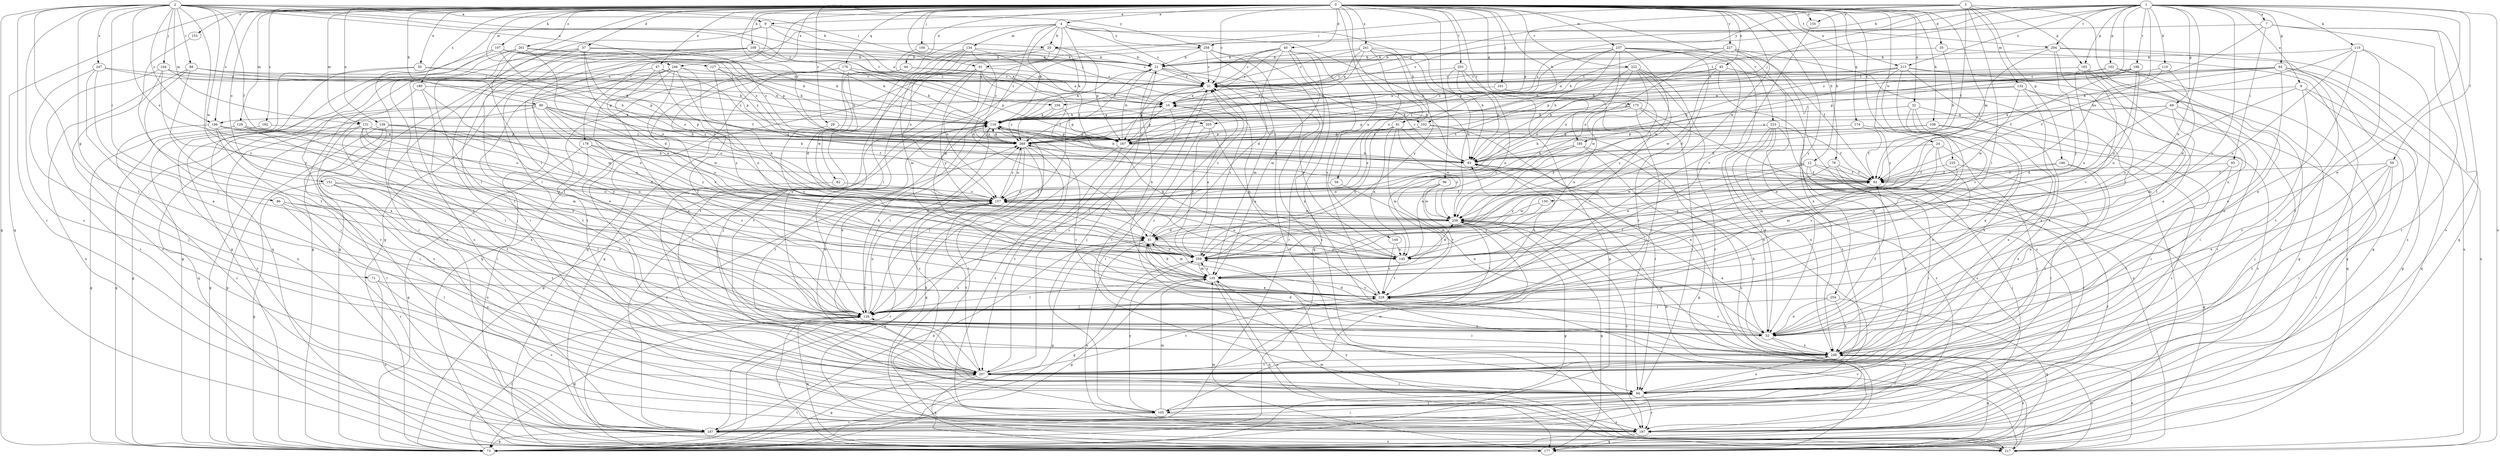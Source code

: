strict digraph  {
0;
1;
2;
3;
4;
7;
8;
9;
10;
12;
20;
21;
24;
29;
31;
32;
35;
37;
40;
41;
44;
45;
47;
50;
52;
58;
59;
62;
64;
69;
71;
73;
78;
80;
81;
82;
83;
86;
88;
91;
93;
94;
96;
100;
101;
102;
104;
105;
107;
108;
109;
110;
115;
116;
126;
127;
129;
130;
131;
132;
134;
135;
139;
144;
145;
151;
153;
155;
157;
162;
165;
166;
167;
174;
175;
176;
177;
178;
185;
186;
187;
189;
192;
196;
197;
203;
204;
205;
207;
213;
217;
222;
223;
227;
228;
235;
237;
238;
241;
246;
247;
248;
254;
256;
258;
259;
261;
269;
0 -> 4  [label=a];
0 -> 12  [label=b];
0 -> 24  [label=c];
0 -> 29  [label=c];
0 -> 31  [label=c];
0 -> 32  [label=d];
0 -> 35  [label=d];
0 -> 37  [label=d];
0 -> 40  [label=d];
0 -> 44  [label=e];
0 -> 45  [label=e];
0 -> 47  [label=e];
0 -> 50  [label=e];
0 -> 58  [label=f];
0 -> 78  [label=h];
0 -> 80  [label=h];
0 -> 81  [label=h];
0 -> 96  [label=j];
0 -> 100  [label=j];
0 -> 101  [label=j];
0 -> 102  [label=j];
0 -> 107  [label=k];
0 -> 108  [label=k];
0 -> 109  [label=k];
0 -> 126  [label=l];
0 -> 127  [label=m];
0 -> 129  [label=m];
0 -> 130  [label=m];
0 -> 131  [label=m];
0 -> 139  [label=n];
0 -> 144  [label=n];
0 -> 151  [label=o];
0 -> 153  [label=o];
0 -> 155  [label=o];
0 -> 174  [label=q];
0 -> 175  [label=q];
0 -> 176  [label=q];
0 -> 177  [label=q];
0 -> 178  [label=r];
0 -> 185  [label=r];
0 -> 189  [label=s];
0 -> 192  [label=s];
0 -> 196  [label=s];
0 -> 203  [label=t];
0 -> 204  [label=t];
0 -> 213  [label=u];
0 -> 222  [label=v];
0 -> 223  [label=v];
0 -> 227  [label=v];
0 -> 235  [label=w];
0 -> 237  [label=w];
0 -> 238  [label=w];
0 -> 241  [label=x];
0 -> 246  [label=x];
0 -> 254  [label=y];
0 -> 261  [label=z];
0 -> 269  [label=z];
1 -> 7  [label=a];
1 -> 8  [label=a];
1 -> 20  [label=b];
1 -> 52  [label=e];
1 -> 59  [label=f];
1 -> 64  [label=g];
1 -> 69  [label=g];
1 -> 102  [label=j];
1 -> 110  [label=k];
1 -> 115  [label=k];
1 -> 145  [label=n];
1 -> 155  [label=o];
1 -> 157  [label=o];
1 -> 162  [label=p];
1 -> 165  [label=p];
1 -> 185  [label=r];
1 -> 186  [label=r];
1 -> 196  [label=s];
1 -> 204  [label=t];
1 -> 205  [label=t];
1 -> 213  [label=u];
1 -> 217  [label=u];
1 -> 228  [label=v];
1 -> 256  [label=y];
2 -> 9  [label=a];
2 -> 62  [label=f];
2 -> 71  [label=g];
2 -> 73  [label=g];
2 -> 86  [label=i];
2 -> 88  [label=i];
2 -> 91  [label=i];
2 -> 104  [label=j];
2 -> 131  [label=m];
2 -> 157  [label=o];
2 -> 187  [label=r];
2 -> 196  [label=s];
2 -> 197  [label=s];
2 -> 205  [label=t];
2 -> 207  [label=t];
2 -> 228  [label=v];
2 -> 238  [label=w];
2 -> 246  [label=x];
2 -> 247  [label=x];
2 -> 256  [label=y];
2 -> 258  [label=y];
3 -> 9  [label=a];
3 -> 62  [label=f];
3 -> 91  [label=i];
3 -> 126  [label=l];
3 -> 132  [label=m];
3 -> 165  [label=p];
3 -> 166  [label=p];
3 -> 167  [label=p];
3 -> 248  [label=x];
3 -> 269  [label=z];
4 -> 20  [label=b];
4 -> 31  [label=c];
4 -> 41  [label=d];
4 -> 73  [label=g];
4 -> 81  [label=h];
4 -> 82  [label=h];
4 -> 83  [label=h];
4 -> 116  [label=k];
4 -> 134  [label=m];
4 -> 135  [label=m];
4 -> 258  [label=y];
4 -> 269  [label=z];
7 -> 73  [label=g];
7 -> 93  [label=i];
7 -> 187  [label=r];
7 -> 197  [label=s];
7 -> 258  [label=y];
7 -> 269  [label=z];
8 -> 10  [label=a];
8 -> 73  [label=g];
8 -> 177  [label=q];
8 -> 207  [label=t];
8 -> 259  [label=y];
9 -> 10  [label=a];
9 -> 20  [label=b];
9 -> 105  [label=j];
9 -> 126  [label=l];
9 -> 187  [label=r];
10 -> 116  [label=k];
10 -> 126  [label=l];
10 -> 167  [label=p];
12 -> 62  [label=f];
12 -> 105  [label=j];
12 -> 145  [label=n];
12 -> 177  [label=q];
12 -> 207  [label=t];
12 -> 238  [label=w];
12 -> 259  [label=y];
20 -> 21  [label=b];
20 -> 52  [label=e];
20 -> 105  [label=j];
20 -> 116  [label=k];
20 -> 167  [label=p];
20 -> 177  [label=q];
21 -> 31  [label=c];
21 -> 83  [label=h];
21 -> 105  [label=j];
21 -> 116  [label=k];
21 -> 126  [label=l];
21 -> 135  [label=m];
24 -> 52  [label=e];
24 -> 83  [label=h];
24 -> 94  [label=i];
24 -> 135  [label=m];
24 -> 228  [label=v];
29 -> 167  [label=p];
29 -> 259  [label=y];
31 -> 10  [label=a];
31 -> 94  [label=i];
31 -> 167  [label=p];
31 -> 207  [label=t];
32 -> 52  [label=e];
32 -> 116  [label=k];
32 -> 197  [label=s];
32 -> 228  [label=v];
32 -> 248  [label=x];
35 -> 21  [label=b];
35 -> 83  [label=h];
35 -> 197  [label=s];
37 -> 21  [label=b];
37 -> 41  [label=d];
37 -> 73  [label=g];
37 -> 126  [label=l];
37 -> 157  [label=o];
37 -> 197  [label=s];
37 -> 269  [label=z];
40 -> 10  [label=a];
40 -> 21  [label=b];
40 -> 31  [label=c];
40 -> 41  [label=d];
40 -> 73  [label=g];
40 -> 135  [label=m];
40 -> 187  [label=r];
40 -> 228  [label=v];
40 -> 269  [label=z];
41 -> 31  [label=c];
41 -> 52  [label=e];
41 -> 73  [label=g];
41 -> 135  [label=m];
41 -> 145  [label=n];
41 -> 217  [label=u];
41 -> 259  [label=y];
44 -> 10  [label=a];
44 -> 31  [label=c];
44 -> 126  [label=l];
44 -> 238  [label=w];
45 -> 10  [label=a];
45 -> 31  [label=c];
45 -> 197  [label=s];
45 -> 238  [label=w];
45 -> 248  [label=x];
47 -> 31  [label=c];
47 -> 62  [label=f];
47 -> 126  [label=l];
47 -> 157  [label=o];
47 -> 269  [label=z];
50 -> 31  [label=c];
50 -> 73  [label=g];
50 -> 157  [label=o];
50 -> 217  [label=u];
52 -> 41  [label=d];
52 -> 62  [label=f];
52 -> 187  [label=r];
52 -> 228  [label=v];
52 -> 248  [label=x];
52 -> 269  [label=z];
58 -> 52  [label=e];
58 -> 157  [label=o];
59 -> 52  [label=e];
59 -> 62  [label=f];
59 -> 94  [label=i];
59 -> 187  [label=r];
59 -> 207  [label=t];
62 -> 157  [label=o];
64 -> 31  [label=c];
64 -> 52  [label=e];
64 -> 83  [label=h];
64 -> 94  [label=i];
64 -> 116  [label=k];
64 -> 167  [label=p];
64 -> 207  [label=t];
64 -> 217  [label=u];
69 -> 41  [label=d];
69 -> 94  [label=i];
69 -> 105  [label=j];
69 -> 116  [label=k];
69 -> 135  [label=m];
69 -> 269  [label=z];
71 -> 197  [label=s];
71 -> 217  [label=u];
71 -> 228  [label=v];
73 -> 126  [label=l];
73 -> 207  [label=t];
78 -> 62  [label=f];
78 -> 94  [label=i];
78 -> 105  [label=j];
78 -> 126  [label=l];
80 -> 73  [label=g];
80 -> 83  [label=h];
80 -> 116  [label=k];
80 -> 157  [label=o];
80 -> 167  [label=p];
80 -> 177  [label=q];
80 -> 187  [label=r];
80 -> 238  [label=w];
80 -> 259  [label=y];
81 -> 135  [label=m];
81 -> 145  [label=n];
81 -> 157  [label=o];
81 -> 167  [label=p];
81 -> 238  [label=w];
81 -> 248  [label=x];
81 -> 259  [label=y];
82 -> 157  [label=o];
82 -> 207  [label=t];
83 -> 31  [label=c];
83 -> 62  [label=f];
86 -> 94  [label=i];
86 -> 187  [label=r];
86 -> 228  [label=v];
86 -> 238  [label=w];
88 -> 31  [label=c];
88 -> 94  [label=i];
88 -> 116  [label=k];
88 -> 167  [label=p];
88 -> 217  [label=u];
88 -> 248  [label=x];
91 -> 31  [label=c];
91 -> 62  [label=f];
91 -> 157  [label=o];
91 -> 177  [label=q];
91 -> 207  [label=t];
91 -> 259  [label=y];
93 -> 52  [label=e];
93 -> 62  [label=f];
93 -> 207  [label=t];
94 -> 105  [label=j];
94 -> 197  [label=s];
94 -> 248  [label=x];
94 -> 269  [label=z];
96 -> 135  [label=m];
96 -> 157  [label=o];
96 -> 228  [label=v];
96 -> 238  [label=w];
100 -> 10  [label=a];
100 -> 21  [label=b];
101 -> 10  [label=a];
101 -> 259  [label=y];
102 -> 94  [label=i];
102 -> 167  [label=p];
102 -> 217  [label=u];
102 -> 269  [label=z];
104 -> 31  [label=c];
104 -> 116  [label=k];
104 -> 167  [label=p];
104 -> 187  [label=r];
104 -> 197  [label=s];
104 -> 259  [label=y];
105 -> 135  [label=m];
105 -> 187  [label=r];
105 -> 197  [label=s];
105 -> 238  [label=w];
105 -> 259  [label=y];
107 -> 21  [label=b];
107 -> 83  [label=h];
107 -> 116  [label=k];
107 -> 167  [label=p];
107 -> 177  [label=q];
107 -> 187  [label=r];
107 -> 269  [label=z];
108 -> 83  [label=h];
108 -> 94  [label=i];
108 -> 248  [label=x];
108 -> 269  [label=z];
109 -> 10  [label=a];
109 -> 21  [label=b];
109 -> 31  [label=c];
109 -> 73  [label=g];
109 -> 94  [label=i];
109 -> 116  [label=k];
109 -> 135  [label=m];
109 -> 187  [label=r];
110 -> 31  [label=c];
110 -> 41  [label=d];
110 -> 62  [label=f];
115 -> 21  [label=b];
115 -> 52  [label=e];
115 -> 83  [label=h];
115 -> 145  [label=n];
115 -> 197  [label=s];
115 -> 207  [label=t];
116 -> 10  [label=a];
116 -> 52  [label=e];
116 -> 73  [label=g];
116 -> 83  [label=h];
116 -> 126  [label=l];
116 -> 167  [label=p];
116 -> 197  [label=s];
116 -> 207  [label=t];
116 -> 269  [label=z];
126 -> 52  [label=e];
126 -> 73  [label=g];
126 -> 116  [label=k];
126 -> 157  [label=o];
126 -> 177  [label=q];
127 -> 31  [label=c];
127 -> 116  [label=k];
127 -> 259  [label=y];
127 -> 269  [label=z];
129 -> 73  [label=g];
129 -> 83  [label=h];
129 -> 126  [label=l];
129 -> 167  [label=p];
129 -> 228  [label=v];
130 -> 238  [label=w];
130 -> 259  [label=y];
131 -> 73  [label=g];
131 -> 135  [label=m];
131 -> 145  [label=n];
131 -> 157  [label=o];
131 -> 207  [label=t];
131 -> 259  [label=y];
131 -> 269  [label=z];
132 -> 10  [label=a];
132 -> 94  [label=i];
132 -> 177  [label=q];
132 -> 238  [label=w];
132 -> 248  [label=x];
132 -> 269  [label=z];
134 -> 21  [label=b];
134 -> 62  [label=f];
134 -> 126  [label=l];
134 -> 135  [label=m];
134 -> 157  [label=o];
134 -> 207  [label=t];
134 -> 269  [label=z];
135 -> 41  [label=d];
135 -> 62  [label=f];
135 -> 73  [label=g];
135 -> 126  [label=l];
135 -> 177  [label=q];
135 -> 217  [label=u];
135 -> 228  [label=v];
135 -> 259  [label=y];
139 -> 41  [label=d];
139 -> 73  [label=g];
139 -> 94  [label=i];
139 -> 187  [label=r];
139 -> 259  [label=y];
139 -> 269  [label=z];
144 -> 145  [label=n];
144 -> 228  [label=v];
145 -> 31  [label=c];
145 -> 116  [label=k];
145 -> 157  [label=o];
145 -> 228  [label=v];
145 -> 238  [label=w];
151 -> 73  [label=g];
151 -> 126  [label=l];
151 -> 157  [label=o];
151 -> 197  [label=s];
151 -> 207  [label=t];
153 -> 207  [label=t];
155 -> 228  [label=v];
157 -> 62  [label=f];
157 -> 187  [label=r];
157 -> 207  [label=t];
157 -> 238  [label=w];
157 -> 269  [label=z];
162 -> 31  [label=c];
162 -> 73  [label=g];
162 -> 167  [label=p];
162 -> 248  [label=x];
165 -> 31  [label=c];
165 -> 52  [label=e];
165 -> 126  [label=l];
165 -> 145  [label=n];
165 -> 228  [label=v];
166 -> 62  [label=f];
166 -> 207  [label=t];
166 -> 248  [label=x];
166 -> 259  [label=y];
167 -> 21  [label=b];
167 -> 73  [label=g];
167 -> 83  [label=h];
167 -> 207  [label=t];
174 -> 62  [label=f];
174 -> 167  [label=p];
174 -> 197  [label=s];
175 -> 94  [label=i];
175 -> 116  [label=k];
175 -> 145  [label=n];
175 -> 167  [label=p];
175 -> 217  [label=u];
175 -> 228  [label=v];
176 -> 31  [label=c];
176 -> 41  [label=d];
176 -> 52  [label=e];
176 -> 116  [label=k];
176 -> 167  [label=p];
176 -> 207  [label=t];
177 -> 83  [label=h];
177 -> 116  [label=k];
177 -> 126  [label=l];
177 -> 135  [label=m];
177 -> 248  [label=x];
177 -> 269  [label=z];
178 -> 73  [label=g];
178 -> 83  [label=h];
178 -> 157  [label=o];
178 -> 217  [label=u];
178 -> 228  [label=v];
185 -> 52  [label=e];
185 -> 73  [label=g];
185 -> 83  [label=h];
185 -> 145  [label=n];
185 -> 157  [label=o];
186 -> 31  [label=c];
186 -> 41  [label=d];
186 -> 62  [label=f];
186 -> 116  [label=k];
186 -> 145  [label=n];
186 -> 167  [label=p];
187 -> 41  [label=d];
187 -> 73  [label=g];
187 -> 94  [label=i];
187 -> 217  [label=u];
189 -> 10  [label=a];
189 -> 126  [label=l];
189 -> 145  [label=n];
189 -> 197  [label=s];
192 -> 73  [label=g];
192 -> 269  [label=z];
196 -> 62  [label=f];
196 -> 94  [label=i];
196 -> 157  [label=o];
196 -> 167  [label=p];
196 -> 187  [label=r];
196 -> 248  [label=x];
197 -> 62  [label=f];
197 -> 177  [label=q];
203 -> 31  [label=c];
203 -> 73  [label=g];
203 -> 83  [label=h];
203 -> 94  [label=i];
203 -> 145  [label=n];
204 -> 21  [label=b];
204 -> 62  [label=f];
204 -> 73  [label=g];
204 -> 126  [label=l];
204 -> 217  [label=u];
204 -> 259  [label=y];
205 -> 94  [label=i];
205 -> 145  [label=n];
205 -> 259  [label=y];
205 -> 269  [label=z];
207 -> 31  [label=c];
207 -> 73  [label=g];
207 -> 94  [label=i];
207 -> 116  [label=k];
207 -> 177  [label=q];
207 -> 228  [label=v];
213 -> 31  [label=c];
213 -> 73  [label=g];
213 -> 83  [label=h];
213 -> 116  [label=k];
213 -> 197  [label=s];
213 -> 207  [label=t];
213 -> 228  [label=v];
213 -> 259  [label=y];
217 -> 135  [label=m];
217 -> 157  [label=o];
217 -> 228  [label=v];
217 -> 248  [label=x];
217 -> 259  [label=y];
222 -> 31  [label=c];
222 -> 83  [label=h];
222 -> 157  [label=o];
222 -> 187  [label=r];
222 -> 207  [label=t];
222 -> 238  [label=w];
222 -> 259  [label=y];
223 -> 52  [label=e];
223 -> 62  [label=f];
223 -> 167  [label=p];
223 -> 187  [label=r];
223 -> 197  [label=s];
223 -> 207  [label=t];
223 -> 248  [label=x];
223 -> 269  [label=z];
227 -> 21  [label=b];
227 -> 52  [label=e];
227 -> 116  [label=k];
227 -> 157  [label=o];
227 -> 177  [label=q];
227 -> 248  [label=x];
228 -> 10  [label=a];
228 -> 21  [label=b];
228 -> 83  [label=h];
228 -> 126  [label=l];
235 -> 62  [label=f];
235 -> 94  [label=i];
235 -> 135  [label=m];
237 -> 21  [label=b];
237 -> 41  [label=d];
237 -> 62  [label=f];
237 -> 83  [label=h];
237 -> 105  [label=j];
237 -> 126  [label=l];
237 -> 157  [label=o];
237 -> 167  [label=p];
237 -> 238  [label=w];
237 -> 269  [label=z];
238 -> 41  [label=d];
238 -> 52  [label=e];
238 -> 73  [label=g];
238 -> 126  [label=l];
238 -> 177  [label=q];
238 -> 197  [label=s];
238 -> 269  [label=z];
241 -> 10  [label=a];
241 -> 21  [label=b];
241 -> 31  [label=c];
241 -> 83  [label=h];
241 -> 157  [label=o];
241 -> 238  [label=w];
241 -> 259  [label=y];
241 -> 269  [label=z];
246 -> 31  [label=c];
246 -> 41  [label=d];
246 -> 105  [label=j];
246 -> 145  [label=n];
246 -> 177  [label=q];
246 -> 207  [label=t];
246 -> 228  [label=v];
246 -> 248  [label=x];
247 -> 31  [label=c];
247 -> 52  [label=e];
247 -> 105  [label=j];
247 -> 126  [label=l];
247 -> 167  [label=p];
248 -> 31  [label=c];
248 -> 41  [label=d];
248 -> 83  [label=h];
248 -> 126  [label=l];
248 -> 177  [label=q];
248 -> 207  [label=t];
248 -> 217  [label=u];
248 -> 238  [label=w];
254 -> 52  [label=e];
254 -> 126  [label=l];
254 -> 177  [label=q];
254 -> 248  [label=x];
256 -> 116  [label=k];
256 -> 167  [label=p];
256 -> 269  [label=z];
258 -> 21  [label=b];
258 -> 31  [label=c];
258 -> 187  [label=r];
258 -> 197  [label=s];
258 -> 217  [label=u];
258 -> 248  [label=x];
259 -> 10  [label=a];
259 -> 31  [label=c];
259 -> 73  [label=g];
259 -> 135  [label=m];
261 -> 21  [label=b];
261 -> 73  [label=g];
261 -> 116  [label=k];
261 -> 126  [label=l];
261 -> 145  [label=n];
261 -> 207  [label=t];
269 -> 83  [label=h];
269 -> 94  [label=i];
269 -> 116  [label=k];
269 -> 126  [label=l];
269 -> 157  [label=o];
269 -> 197  [label=s];
}
